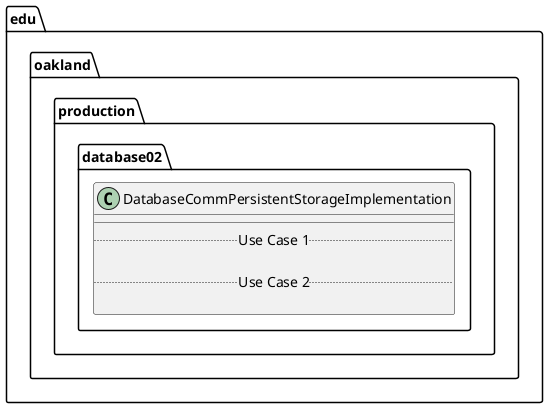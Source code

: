 @startuml DatabaseCommPersistentStorageImplementation

package edu.oakland.production.database02 {
    class DatabaseCommPersistentStorageImplementation {
        __
        .. Use Case 1 ..

        .. Use Case 2 ..

    }
}

@enduml